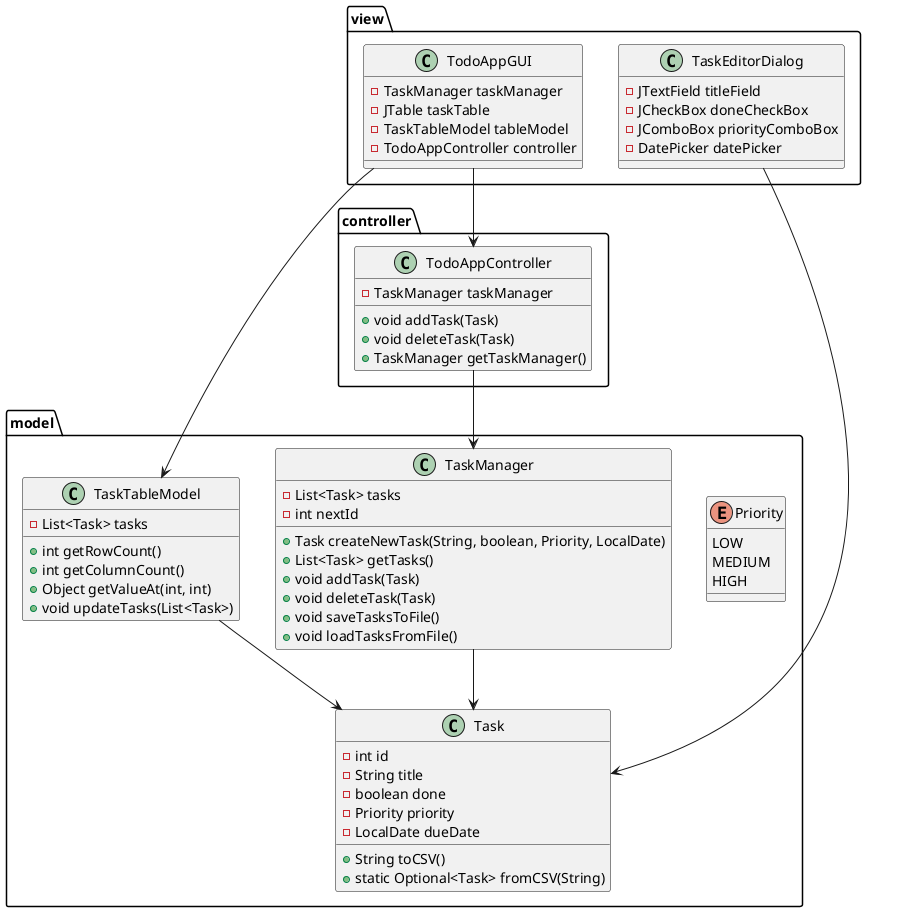 @startuml

package model {
  class Task {
    - int id
    - String title
    - boolean done
    - Priority priority
    - LocalDate dueDate
    + String toCSV()
    + static Optional<Task> fromCSV(String)
  }

  enum Priority {
    LOW
    MEDIUM
    HIGH
  }

  class TaskManager {
    - List<Task> tasks
    - int nextId
    + Task createNewTask(String, boolean, Priority, LocalDate)
    + List<Task> getTasks()
    + void addTask(Task)
    + void deleteTask(Task)
    + void saveTasksToFile()
    + void loadTasksFromFile()
  }

  class TaskTableModel {
    - List<Task> tasks
    + int getRowCount()
    + int getColumnCount()
    + Object getValueAt(int, int)
    + void updateTasks(List<Task>)
  }
}

package view {
  class TodoAppGUI {
    - TaskManager taskManager
    - JTable taskTable
    - TaskTableModel tableModel
    - TodoAppController controller
  }

  class TaskEditorDialog {
    - JTextField titleField
    - JCheckBox doneCheckBox
    - JComboBox priorityComboBox
    - DatePicker datePicker
  }
}

package controller {
  class TodoAppController {
    - TaskManager taskManager
    + void addTask(Task)
    + void deleteTask(Task)
    + TaskManager getTaskManager()
  }
}

' 関係
TodoAppGUI --> TodoAppController
TodoAppController --> TaskManager
TodoAppGUI --> TaskTableModel
TaskTableModel --> Task
TaskManager --> Task
TaskEditorDialog --> Task

@enduml
